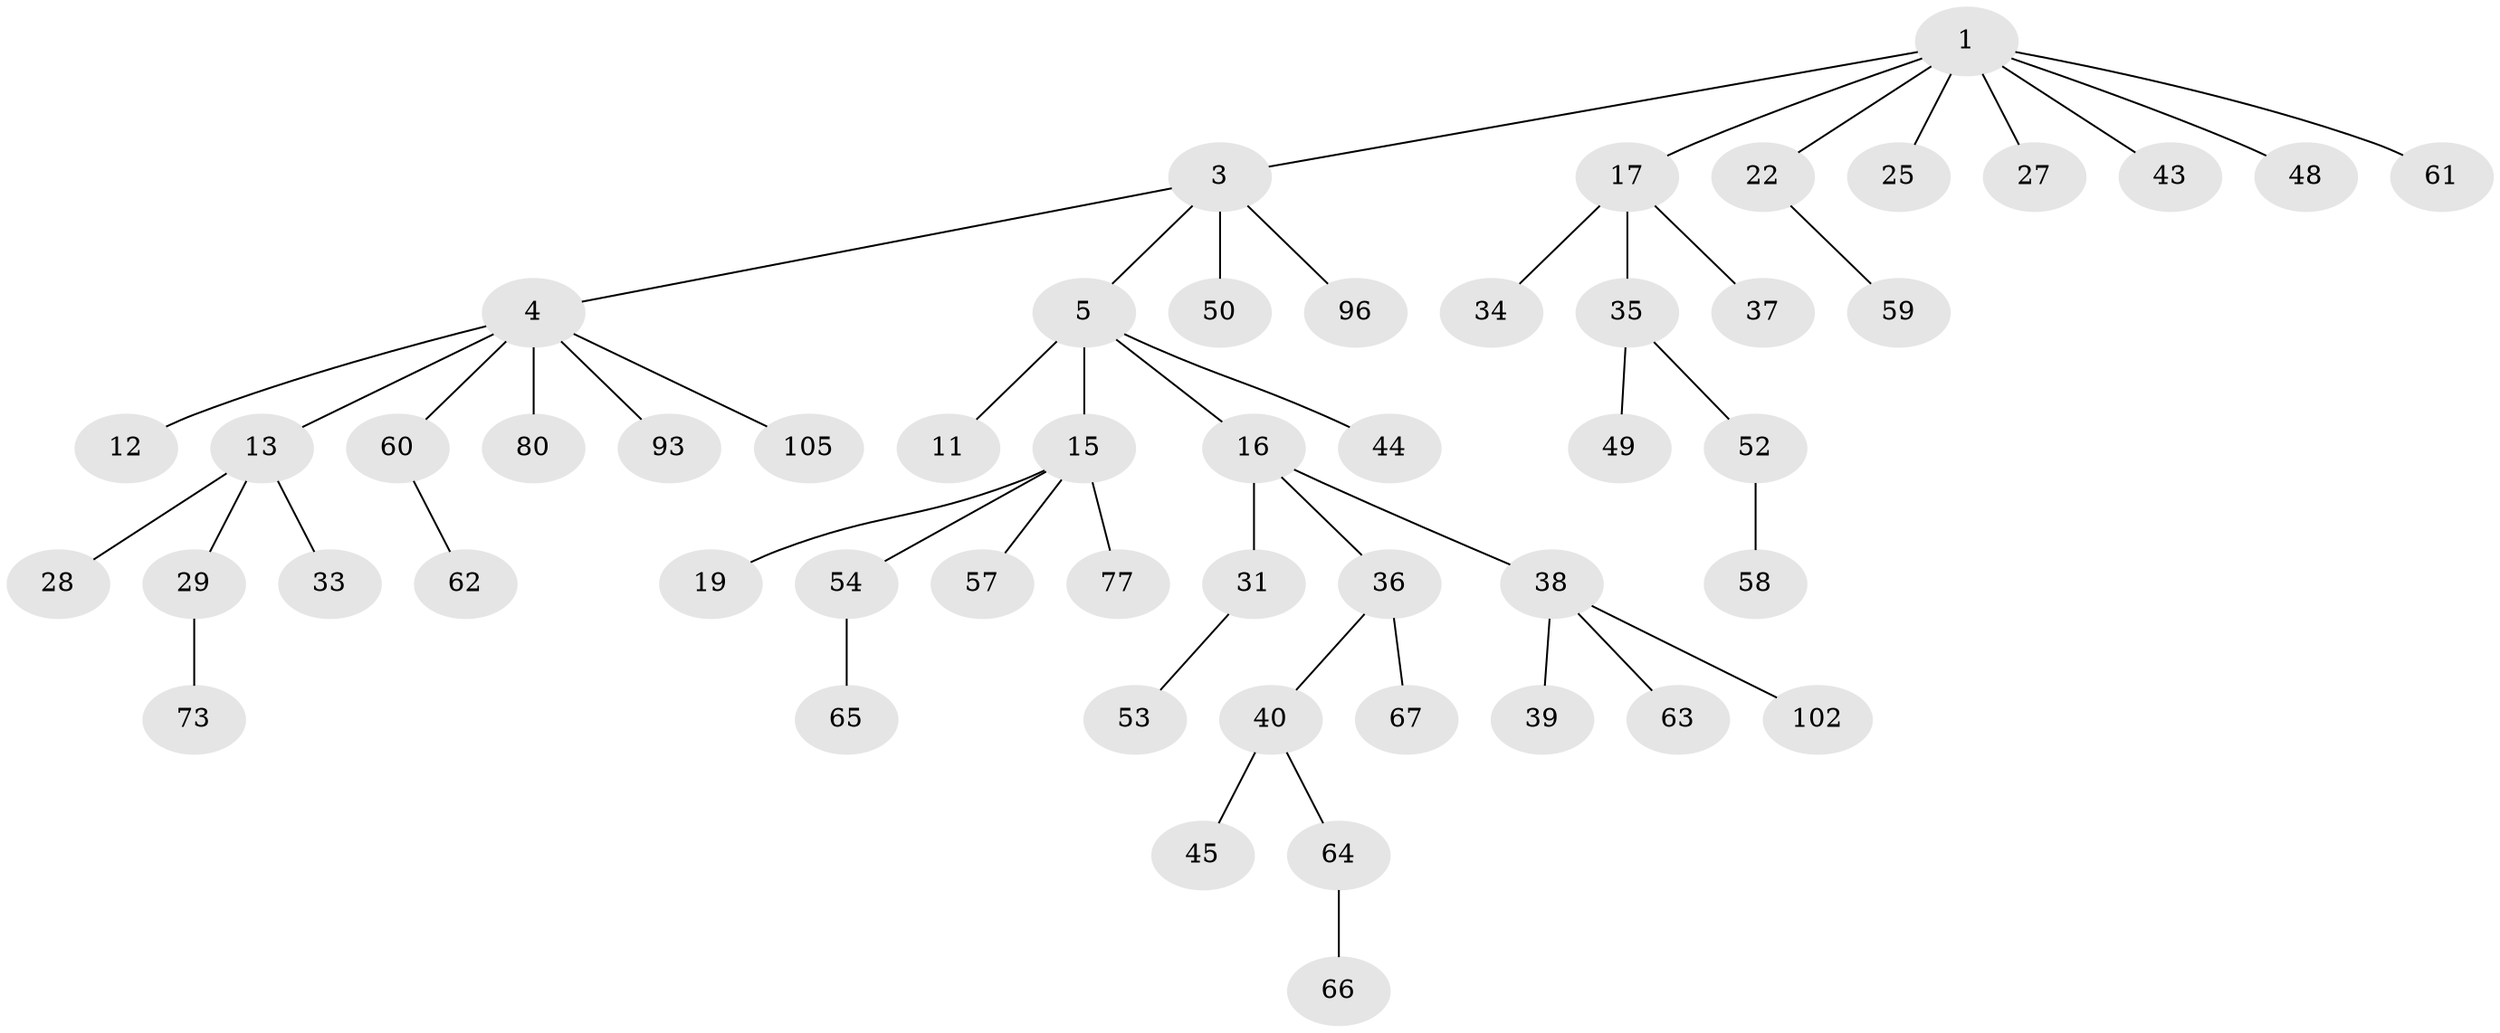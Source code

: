 // original degree distribution, {5: 0.06666666666666667, 6: 0.01904761904761905, 4: 0.0761904761904762, 1: 0.5523809523809524, 2: 0.18095238095238095, 3: 0.10476190476190476}
// Generated by graph-tools (version 1.1) at 2025/15/03/09/25 04:15:33]
// undirected, 52 vertices, 51 edges
graph export_dot {
graph [start="1"]
  node [color=gray90,style=filled];
  1 [super="+2"];
  3 [super="+9+42"];
  4 [super="+10"];
  5 [super="+6+8+7"];
  11;
  12 [super="+86"];
  13 [super="+32"];
  15 [super="+21+97"];
  16 [super="+18"];
  17 [super="+26+84+98+95+23"];
  19 [super="+51"];
  22 [super="+24+72+47+78"];
  25;
  27 [super="+76+94"];
  28 [super="+30+88+55"];
  29;
  31;
  33;
  34;
  35;
  36 [super="+70"];
  37;
  38;
  39;
  40;
  43;
  44;
  45;
  48;
  49;
  50;
  52;
  53;
  54;
  57;
  58;
  59;
  60;
  61;
  62;
  63;
  64;
  65;
  66;
  67;
  73;
  77 [super="+104+92"];
  80;
  93;
  96;
  102;
  105;
  1 -- 25;
  1 -- 27;
  1 -- 43;
  1 -- 48;
  1 -- 17;
  1 -- 3;
  1 -- 22;
  1 -- 61;
  3 -- 4;
  3 -- 5;
  3 -- 96;
  3 -- 50;
  4 -- 12;
  4 -- 13;
  4 -- 60;
  4 -- 80;
  4 -- 105;
  4 -- 93;
  5 -- 16;
  5 -- 11;
  5 -- 15;
  5 -- 44;
  13 -- 28;
  13 -- 29;
  13 -- 33;
  15 -- 19;
  15 -- 57;
  15 -- 77;
  15 -- 54;
  16 -- 31;
  16 -- 36;
  16 -- 38;
  17 -- 34;
  17 -- 35;
  17 -- 37;
  22 -- 59;
  29 -- 73;
  31 -- 53;
  35 -- 49;
  35 -- 52;
  36 -- 40;
  36 -- 67;
  38 -- 39;
  38 -- 63;
  38 -- 102;
  40 -- 45;
  40 -- 64;
  52 -- 58;
  54 -- 65;
  60 -- 62;
  64 -- 66;
}
